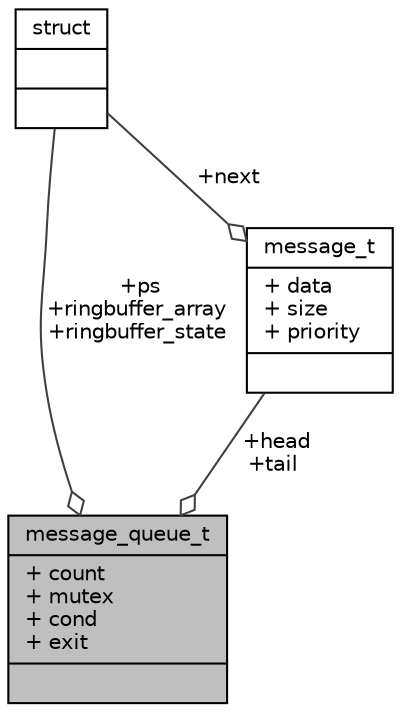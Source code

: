 digraph "message_queue_t"
{
 // LATEX_PDF_SIZE
  edge [fontname="Helvetica",fontsize="10",labelfontname="Helvetica",labelfontsize="10"];
  node [fontname="Helvetica",fontsize="10",shape=record];
  Node1 [label="{message_queue_t\n|+ count\l+ mutex\l+ cond\l+ exit\l|}",height=0.2,width=0.4,color="black", fillcolor="grey75", style="filled", fontcolor="black",tooltip=" "];
  Node2 -> Node1 [color="grey25",fontsize="10",style="solid",label=" +head\n+tail" ,arrowhead="odiamond",fontname="Helvetica"];
  Node2 [label="{message_t\n|+ data\l+ size\l+ priority\l|}",height=0.2,width=0.4,color="black", fillcolor="white", style="filled",URL="$structmessage__t.html",tooltip=" "];
  Node3 -> Node2 [color="grey25",fontsize="10",style="solid",label=" +next" ,arrowhead="odiamond",fontname="Helvetica"];
  Node3 [label="{struct\n||}",height=0.2,width=0.4,color="black", fillcolor="white", style="filled",URL="$structstruct.html",tooltip="holds vehicle id and initial pointer to the head of the linked list in hastable"];
  Node3 -> Node1 [color="grey25",fontsize="10",style="solid",label=" +ps\n+ringbuffer_array\n+ringbuffer_state" ,arrowhead="odiamond",fontname="Helvetica"];
}

